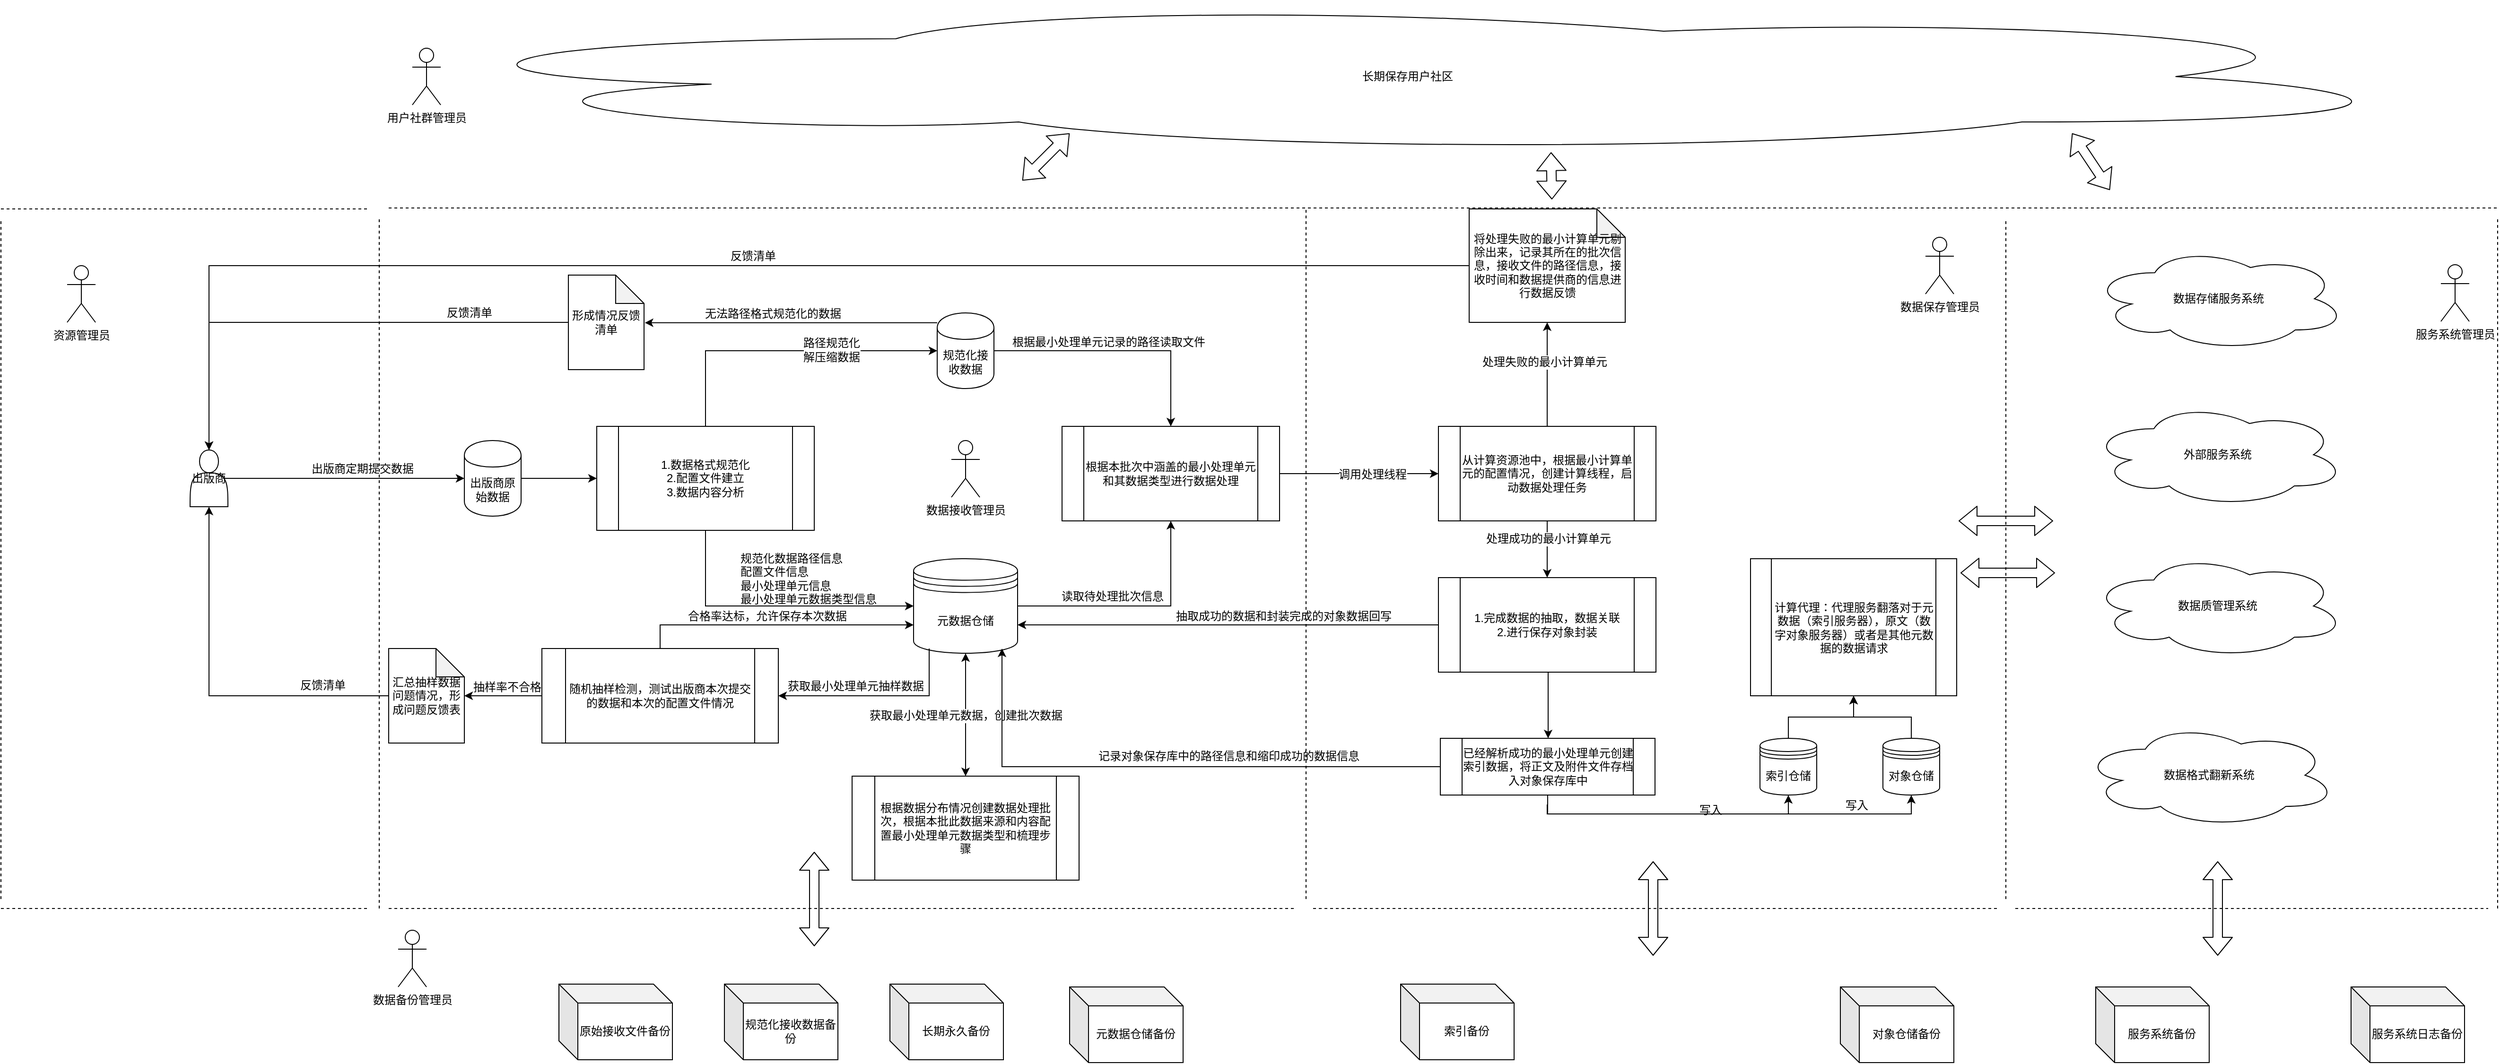 <mxfile version="10.5.9" type="github"><diagram name="Page-1" id="52a04d89-c75d-2922-d76d-85b35f80e030"><mxGraphModel dx="4186" dy="2001" grid="1" gridSize="10" guides="1" tooltips="1" connect="1" arrows="1" fold="1" page="1" pageScale="1" pageWidth="1100" pageHeight="850" background="#ffffff" math="0" shadow="0"><root><mxCell id="0"/><mxCell id="1" parent="0"/><mxCell id="r3f1JgpF-b6eBr92PvhH-5" value="" style="edgeStyle=orthogonalEdgeStyle;rounded=0;orthogonalLoop=1;jettySize=auto;html=1;entryX=0;entryY=0.5;entryDx=0;entryDy=0;exitX=1;exitY=0.5;exitDx=0;exitDy=0;" edge="1" parent="1" source="r3f1JgpF-b6eBr92PvhH-7" target="r3f1JgpF-b6eBr92PvhH-3"><mxGeometry relative="1" as="geometry"><mxPoint x="220" y="165" as="sourcePoint"/><mxPoint x="320" y="165" as="targetPoint"/></mxGeometry></mxCell><mxCell id="r3f1JgpF-b6eBr92PvhH-11" value="" style="edgeStyle=orthogonalEdgeStyle;rounded=0;orthogonalLoop=1;jettySize=auto;html=1;entryX=0;entryY=0.5;entryDx=0;entryDy=0;exitX=0.5;exitY=0;exitDx=0;exitDy=0;" edge="1" parent="1" source="r3f1JgpF-b6eBr92PvhH-3" target="r3f1JgpF-b6eBr92PvhH-6"><mxGeometry relative="1" as="geometry"><mxPoint x="465" y="30" as="targetPoint"/></mxGeometry></mxCell><mxCell id="r3f1JgpF-b6eBr92PvhH-19" value="路径规范化&lt;br&gt;解压缩数据&lt;br&gt;" style="text;html=1;resizable=0;points=[];align=center;verticalAlign=middle;labelBackgroundColor=#ffffff;" vertex="1" connectable="0" parent="r3f1JgpF-b6eBr92PvhH-11"><mxGeometry x="0.311" y="-1" relative="1" as="geometry"><mxPoint y="-2" as="offset"/></mxGeometry></mxCell><mxCell id="r3f1JgpF-b6eBr92PvhH-15" value="" style="edgeStyle=orthogonalEdgeStyle;rounded=0;orthogonalLoop=1;jettySize=auto;html=1;entryX=0;entryY=0.5;entryDx=0;entryDy=0;exitX=0.5;exitY=1;exitDx=0;exitDy=0;" edge="1" parent="1" source="r3f1JgpF-b6eBr92PvhH-3" target="r3f1JgpF-b6eBr92PvhH-9"><mxGeometry relative="1" as="geometry"><mxPoint x="465" y="300" as="targetPoint"/></mxGeometry></mxCell><mxCell id="r3f1JgpF-b6eBr92PvhH-3" value="1.数据格式规范化&lt;br&gt;2.配置文件建立&lt;br&gt;3.数据内容分析&lt;br&gt;" style="shape=process;whiteSpace=wrap;html=1;backgroundOutline=1;" vertex="1" parent="1"><mxGeometry x="350" y="110" width="230" height="110" as="geometry"/></mxCell><mxCell id="r3f1JgpF-b6eBr92PvhH-26" value="" style="edgeStyle=orthogonalEdgeStyle;rounded=0;orthogonalLoop=1;jettySize=auto;html=1;entryX=0.5;entryY=0;entryDx=0;entryDy=0;" edge="1" parent="1" source="r3f1JgpF-b6eBr92PvhH-6" target="r3f1JgpF-b6eBr92PvhH-24"><mxGeometry relative="1" as="geometry"><mxPoint x="850" y="30" as="targetPoint"/></mxGeometry></mxCell><mxCell id="r3f1JgpF-b6eBr92PvhH-27" value="根据最小处理单元记录的路径读取文件" style="text;html=1;resizable=0;points=[];align=center;verticalAlign=middle;labelBackgroundColor=#ffffff;" vertex="1" connectable="0" parent="r3f1JgpF-b6eBr92PvhH-26"><mxGeometry x="-0.095" y="-2" relative="1" as="geometry"><mxPoint y="-11" as="offset"/></mxGeometry></mxCell><mxCell id="r3f1JgpF-b6eBr92PvhH-136" value="" style="edgeStyle=orthogonalEdgeStyle;rounded=0;orthogonalLoop=1;jettySize=auto;html=1;entryX=1.01;entryY=0.504;entryDx=0;entryDy=0;entryPerimeter=0;" edge="1" parent="1" source="r3f1JgpF-b6eBr92PvhH-6" target="r3f1JgpF-b6eBr92PvhH-134"><mxGeometry relative="1" as="geometry"><mxPoint x="610" y="-30" as="targetPoint"/><Array as="points"><mxPoint x="510"/></Array></mxGeometry></mxCell><mxCell id="r3f1JgpF-b6eBr92PvhH-137" value="无法路径格式规范化的数据" style="text;html=1;resizable=0;points=[];align=center;verticalAlign=middle;labelBackgroundColor=#ffffff;" vertex="1" connectable="0" parent="r3f1JgpF-b6eBr92PvhH-136"><mxGeometry x="0.292" y="-25" relative="1" as="geometry"><mxPoint x="25" y="15" as="offset"/></mxGeometry></mxCell><mxCell id="r3f1JgpF-b6eBr92PvhH-6" value="规范化接收数据" style="shape=cylinder;whiteSpace=wrap;html=1;boundedLbl=1;backgroundOutline=1;" vertex="1" parent="1"><mxGeometry x="710" y="-10" width="60" height="80" as="geometry"/></mxCell><mxCell id="r3f1JgpF-b6eBr92PvhH-7" value="&lt;span&gt;出版商原始数据&lt;/span&gt;" style="shape=cylinder;whiteSpace=wrap;html=1;boundedLbl=1;backgroundOutline=1;" vertex="1" parent="1"><mxGeometry x="210" y="125" width="60" height="80" as="geometry"/></mxCell><mxCell id="r3f1JgpF-b6eBr92PvhH-29" value="" style="edgeStyle=orthogonalEdgeStyle;rounded=0;orthogonalLoop=1;jettySize=auto;html=1;entryX=0.5;entryY=1;entryDx=0;entryDy=0;" edge="1" parent="1" source="r3f1JgpF-b6eBr92PvhH-9" target="r3f1JgpF-b6eBr92PvhH-24"><mxGeometry relative="1" as="geometry"><mxPoint x="875" y="270" as="targetPoint"/></mxGeometry></mxCell><mxCell id="r3f1JgpF-b6eBr92PvhH-30" value="读取待处理批次信息" style="text;html=1;resizable=0;points=[];align=center;verticalAlign=middle;labelBackgroundColor=#ffffff;" vertex="1" connectable="0" parent="r3f1JgpF-b6eBr92PvhH-29"><mxGeometry x="-0.008" y="-3" relative="1" as="geometry"><mxPoint x="-25" y="-13" as="offset"/></mxGeometry></mxCell><mxCell id="r3f1JgpF-b6eBr92PvhH-9" value="元数据仓储" style="shape=datastore;whiteSpace=wrap;html=1;" vertex="1" parent="1"><mxGeometry x="685" y="250" width="110" height="100" as="geometry"/></mxCell><mxCell id="r3f1JgpF-b6eBr92PvhH-16" value="" style="endArrow=classic;html=1;entryX=0;entryY=0.5;entryDx=0;entryDy=0;exitX=0.9;exitY=0.5;exitDx=0;exitDy=0;exitPerimeter=0;" edge="1" parent="1" source="r3f1JgpF-b6eBr92PvhH-66" target="r3f1JgpF-b6eBr92PvhH-7"><mxGeometry width="50" height="50" relative="1" as="geometry"><mxPoint x="10" y="165" as="sourcePoint"/><mxPoint x="100" y="120" as="targetPoint"/></mxGeometry></mxCell><mxCell id="r3f1JgpF-b6eBr92PvhH-17" value="出版商定期提交数据" style="text;html=1;resizable=0;points=[];align=center;verticalAlign=middle;labelBackgroundColor=#ffffff;" vertex="1" connectable="0" parent="r3f1JgpF-b6eBr92PvhH-16"><mxGeometry x="0.373" y="-4" relative="1" as="geometry"><mxPoint x="-29" y="-14" as="offset"/></mxGeometry></mxCell><mxCell id="r3f1JgpF-b6eBr92PvhH-18" value="规范化数据路径信息&lt;br&gt;配置文件信息&lt;br&gt;最小处理单元信息&lt;br&gt;最小处理单元数据类型信息&lt;br&gt;" style="text;html=1;resizable=0;points=[];autosize=1;align=left;verticalAlign=top;spacingTop=-4;" vertex="1" parent="1"><mxGeometry x="500" y="240" width="160" height="60" as="geometry"/></mxCell><mxCell id="r3f1JgpF-b6eBr92PvhH-20" value="根据数据分布情况创建数据处理批次，根据本批此数据来源和内容配置最小处理单元数据类型和梳理步骤" style="shape=process;whiteSpace=wrap;html=1;backgroundOutline=1;" vertex="1" parent="1"><mxGeometry x="620" y="480" width="240" height="110" as="geometry"/></mxCell><mxCell id="r3f1JgpF-b6eBr92PvhH-22" value="" style="endArrow=classic;startArrow=classic;html=1;exitX=0.5;exitY=1;exitDx=0;exitDy=0;entryX=0.5;entryY=0;entryDx=0;entryDy=0;" edge="1" parent="1" source="r3f1JgpF-b6eBr92PvhH-9" target="r3f1JgpF-b6eBr92PvhH-20"><mxGeometry width="50" height="50" relative="1" as="geometry"><mxPoint x="840" y="290" as="sourcePoint"/><mxPoint x="890" y="240" as="targetPoint"/></mxGeometry></mxCell><mxCell id="r3f1JgpF-b6eBr92PvhH-23" value="获取最小处理单元数据，创建批次数据" style="text;html=1;resizable=0;points=[];align=center;verticalAlign=middle;labelBackgroundColor=#ffffff;" vertex="1" connectable="0" parent="r3f1JgpF-b6eBr92PvhH-22"><mxGeometry x="0.215" y="2" relative="1" as="geometry"><mxPoint x="-2" y="-13" as="offset"/></mxGeometry></mxCell><mxCell id="r3f1JgpF-b6eBr92PvhH-33" value="" style="edgeStyle=orthogonalEdgeStyle;rounded=0;orthogonalLoop=1;jettySize=auto;html=1;" edge="1" parent="1" source="r3f1JgpF-b6eBr92PvhH-24" target="r3f1JgpF-b6eBr92PvhH-32"><mxGeometry relative="1" as="geometry"/></mxCell><mxCell id="r3f1JgpF-b6eBr92PvhH-34" value="调用处理线程" style="text;html=1;resizable=0;points=[];align=center;verticalAlign=middle;labelBackgroundColor=#ffffff;" vertex="1" connectable="0" parent="r3f1JgpF-b6eBr92PvhH-33"><mxGeometry x="0.16" y="-1" relative="1" as="geometry"><mxPoint as="offset"/></mxGeometry></mxCell><mxCell id="r3f1JgpF-b6eBr92PvhH-24" value="根据本批次中涵盖的最小处理单元和其数据类型进行数据处理" style="shape=process;whiteSpace=wrap;html=1;backgroundOutline=1;" vertex="1" parent="1"><mxGeometry x="842" y="110" width="230" height="100" as="geometry"/></mxCell><mxCell id="r3f1JgpF-b6eBr92PvhH-40" value="" style="edgeStyle=orthogonalEdgeStyle;rounded=0;orthogonalLoop=1;jettySize=auto;html=1;entryX=0.5;entryY=1;entryDx=0;entryDy=0;entryPerimeter=0;" edge="1" parent="1" source="r3f1JgpF-b6eBr92PvhH-32" target="r3f1JgpF-b6eBr92PvhH-35"><mxGeometry relative="1" as="geometry"><mxPoint x="1355" y="30" as="targetPoint"/></mxGeometry></mxCell><mxCell id="r3f1JgpF-b6eBr92PvhH-41" value="处理失败的最小计算单元" style="text;html=1;resizable=0;points=[];align=center;verticalAlign=middle;labelBackgroundColor=#ffffff;" vertex="1" connectable="0" parent="r3f1JgpF-b6eBr92PvhH-40"><mxGeometry x="0.236" y="3" relative="1" as="geometry"><mxPoint as="offset"/></mxGeometry></mxCell><mxCell id="r3f1JgpF-b6eBr92PvhH-43" value="" style="edgeStyle=orthogonalEdgeStyle;rounded=0;orthogonalLoop=1;jettySize=auto;html=1;" edge="1" parent="1" source="r3f1JgpF-b6eBr92PvhH-32" target="r3f1JgpF-b6eBr92PvhH-42"><mxGeometry relative="1" as="geometry"/></mxCell><mxCell id="r3f1JgpF-b6eBr92PvhH-44" value="处理成功的最小计算单元" style="text;html=1;resizable=0;points=[];align=center;verticalAlign=middle;labelBackgroundColor=#ffffff;" vertex="1" connectable="0" parent="r3f1JgpF-b6eBr92PvhH-43"><mxGeometry x="-0.364" y="1" relative="1" as="geometry"><mxPoint as="offset"/></mxGeometry></mxCell><mxCell id="r3f1JgpF-b6eBr92PvhH-32" value="从计算资源池中，根据最小计算单元的配置情况，创建计算线程，启动数据处理任务" style="shape=process;whiteSpace=wrap;html=1;backgroundOutline=1;" vertex="1" parent="1"><mxGeometry x="1240" y="110" width="230" height="100" as="geometry"/></mxCell><mxCell id="r3f1JgpF-b6eBr92PvhH-47" value="" style="edgeStyle=orthogonalEdgeStyle;rounded=0;orthogonalLoop=1;jettySize=auto;html=1;" edge="1" parent="1" source="r3f1JgpF-b6eBr92PvhH-42"><mxGeometry relative="1" as="geometry"><mxPoint x="795" y="320" as="targetPoint"/></mxGeometry></mxCell><mxCell id="r3f1JgpF-b6eBr92PvhH-48" value="抽取成功的数据和封装完成的对象数据回写" style="text;html=1;resizable=0;points=[];align=center;verticalAlign=middle;labelBackgroundColor=#ffffff;" vertex="1" connectable="0" parent="r3f1JgpF-b6eBr92PvhH-47"><mxGeometry x="-0.402" y="-3" relative="1" as="geometry"><mxPoint x="-31" y="-6" as="offset"/></mxGeometry></mxCell><mxCell id="r3f1JgpF-b6eBr92PvhH-51" value="" style="edgeStyle=orthogonalEdgeStyle;rounded=0;orthogonalLoop=1;jettySize=auto;html=1;" edge="1" parent="1" source="r3f1JgpF-b6eBr92PvhH-42" target="r3f1JgpF-b6eBr92PvhH-50"><mxGeometry relative="1" as="geometry"><Array as="points"><mxPoint x="1356" y="390"/><mxPoint x="1356" y="390"/></Array></mxGeometry></mxCell><mxCell id="r3f1JgpF-b6eBr92PvhH-42" value="1.完成数据的抽取，数据关联&lt;br&gt;2.进行保存对象封装" style="shape=process;whiteSpace=wrap;html=1;backgroundOutline=1;" vertex="1" parent="1"><mxGeometry x="1240" y="270" width="230" height="100" as="geometry"/></mxCell><mxCell id="r3f1JgpF-b6eBr92PvhH-65" value="" style="edgeStyle=orthogonalEdgeStyle;rounded=0;orthogonalLoop=1;jettySize=auto;html=1;entryX=0.5;entryY=0;entryDx=0;entryDy=0;" edge="1" parent="1" source="r3f1JgpF-b6eBr92PvhH-35" target="r3f1JgpF-b6eBr92PvhH-66"><mxGeometry relative="1" as="geometry"><mxPoint x="50" y="-60" as="targetPoint"/></mxGeometry></mxCell><mxCell id="r3f1JgpF-b6eBr92PvhH-67" value="反馈清单" style="text;html=1;resizable=0;points=[];align=center;verticalAlign=middle;labelBackgroundColor=#ffffff;" vertex="1" connectable="0" parent="r3f1JgpF-b6eBr92PvhH-65"><mxGeometry x="-0.006" y="2" relative="1" as="geometry"><mxPoint x="1" y="-12" as="offset"/></mxGeometry></mxCell><mxCell id="r3f1JgpF-b6eBr92PvhH-35" value="将处理失败的最小计算单元剔除出来，记录其所在的批次信息，接收文件的路径信息，接收时间和数据提供商的信息进行数据反馈" style="shape=note;whiteSpace=wrap;html=1;backgroundOutline=1;darkOpacity=0.05;" vertex="1" parent="1"><mxGeometry x="1272.5" y="-120" width="165" height="120" as="geometry"/></mxCell><mxCell id="r3f1JgpF-b6eBr92PvhH-45" value="数据接收管理员" style="shape=umlActor;verticalLabelPosition=bottom;labelBackgroundColor=#ffffff;verticalAlign=top;html=1;outlineConnect=0;" vertex="1" parent="1"><mxGeometry x="725" y="125" width="30" height="60" as="geometry"/></mxCell><mxCell id="r3f1JgpF-b6eBr92PvhH-141" value="" style="edgeStyle=orthogonalEdgeStyle;rounded=0;orthogonalLoop=1;jettySize=auto;html=1;" edge="1" parent="1" source="r3f1JgpF-b6eBr92PvhH-49" target="r3f1JgpF-b6eBr92PvhH-119"><mxGeometry relative="1" as="geometry"/></mxCell><mxCell id="r3f1JgpF-b6eBr92PvhH-49" value="索引仓储" style="shape=datastore;whiteSpace=wrap;html=1;" vertex="1" parent="1"><mxGeometry x="1580" y="440" width="60" height="60" as="geometry"/></mxCell><mxCell id="r3f1JgpF-b6eBr92PvhH-53" value="" style="edgeStyle=orthogonalEdgeStyle;rounded=0;orthogonalLoop=1;jettySize=auto;html=1;entryX=0.85;entryY=0.95;entryDx=0;entryDy=0;entryPerimeter=0;" edge="1" parent="1" source="r3f1JgpF-b6eBr92PvhH-50" target="r3f1JgpF-b6eBr92PvhH-9"><mxGeometry relative="1" as="geometry"><mxPoint x="1161" y="470" as="targetPoint"/></mxGeometry></mxCell><mxCell id="r3f1JgpF-b6eBr92PvhH-54" value="记录对象保存库中的路径信息和缩印成功的数据信息" style="text;html=1;resizable=0;points=[];align=center;verticalAlign=middle;labelBackgroundColor=#ffffff;" vertex="1" connectable="0" parent="r3f1JgpF-b6eBr92PvhH-53"><mxGeometry x="-0.135" y="3" relative="1" as="geometry"><mxPoint x="30" y="-14" as="offset"/></mxGeometry></mxCell><mxCell id="r3f1JgpF-b6eBr92PvhH-57" value="" style="edgeStyle=orthogonalEdgeStyle;rounded=0;orthogonalLoop=1;jettySize=auto;html=1;entryX=0.5;entryY=1;entryDx=0;entryDy=0;exitX=0.5;exitY=1;exitDx=0;exitDy=0;" edge="1" parent="1" source="r3f1JgpF-b6eBr92PvhH-50" target="r3f1JgpF-b6eBr92PvhH-49"><mxGeometry relative="1" as="geometry"><mxPoint x="1354.5" y="580" as="targetPoint"/></mxGeometry></mxCell><mxCell id="r3f1JgpF-b6eBr92PvhH-59" value="" style="edgeStyle=orthogonalEdgeStyle;rounded=0;orthogonalLoop=1;jettySize=auto;html=1;entryX=0.5;entryY=1;entryDx=0;entryDy=0;" edge="1" parent="1" target="r3f1JgpF-b6eBr92PvhH-55"><mxGeometry relative="1" as="geometry"><mxPoint x="1355" y="510" as="sourcePoint"/><mxPoint x="1354.5" y="580" as="targetPoint"/><Array as="points"><mxPoint x="1355" y="520"/><mxPoint x="1740" y="520"/></Array></mxGeometry></mxCell><mxCell id="r3f1JgpF-b6eBr92PvhH-61" value="写入" style="text;html=1;resizable=0;points=[];align=center;verticalAlign=middle;labelBackgroundColor=#ffffff;" vertex="1" connectable="0" parent="r3f1JgpF-b6eBr92PvhH-59"><mxGeometry x="0.624" y="4" relative="1" as="geometry"><mxPoint y="-5" as="offset"/></mxGeometry></mxCell><mxCell id="r3f1JgpF-b6eBr92PvhH-50" value="已经解析成功的最小处理单元创建索引数据，将正文及附件文件存档入对象保存库中&lt;br&gt;" style="shape=process;whiteSpace=wrap;html=1;backgroundOutline=1;" vertex="1" parent="1"><mxGeometry x="1242" y="440" width="227" height="60" as="geometry"/></mxCell><mxCell id="r3f1JgpF-b6eBr92PvhH-142" value="" style="edgeStyle=orthogonalEdgeStyle;rounded=0;orthogonalLoop=1;jettySize=auto;html=1;" edge="1" parent="1" source="r3f1JgpF-b6eBr92PvhH-55" target="r3f1JgpF-b6eBr92PvhH-119"><mxGeometry relative="1" as="geometry"/></mxCell><mxCell id="r3f1JgpF-b6eBr92PvhH-55" value="对象仓储" style="shape=datastore;whiteSpace=wrap;html=1;" vertex="1" parent="1"><mxGeometry x="1710" y="440" width="60" height="60" as="geometry"/></mxCell><mxCell id="r3f1JgpF-b6eBr92PvhH-60" value="写入" style="text;html=1;resizable=0;points=[];autosize=1;align=left;verticalAlign=top;spacingTop=-4;" vertex="1" parent="1"><mxGeometry x="1514" y="506" width="40" height="20" as="geometry"/></mxCell><mxCell id="r3f1JgpF-b6eBr92PvhH-62" value="" style="endArrow=none;dashed=1;html=1;" edge="1" parent="1"><mxGeometry width="50" height="50" relative="1" as="geometry"><mxPoint x="1100" y="610" as="sourcePoint"/><mxPoint x="1100" y="-120" as="targetPoint"/></mxGeometry></mxCell><mxCell id="r3f1JgpF-b6eBr92PvhH-63" value="" style="endArrow=none;dashed=1;html=1;" edge="1" parent="1"><mxGeometry width="50" height="50" relative="1" as="geometry"><mxPoint x="1840" y="610" as="sourcePoint"/><mxPoint x="1840" y="-110" as="targetPoint"/></mxGeometry></mxCell><mxCell id="r3f1JgpF-b6eBr92PvhH-66" value="出版商" style="shape=actor;whiteSpace=wrap;html=1;" vertex="1" parent="1"><mxGeometry x="-80" y="135" width="40" height="60" as="geometry"/></mxCell><mxCell id="r3f1JgpF-b6eBr92PvhH-68" value="" style="endArrow=none;dashed=1;html=1;" edge="1" parent="1"><mxGeometry width="50" height="50" relative="1" as="geometry"><mxPoint x="120" y="620" as="sourcePoint"/><mxPoint x="120" y="-110" as="targetPoint"/></mxGeometry></mxCell><mxCell id="r3f1JgpF-b6eBr92PvhH-69" value="资源管理员" style="shape=umlActor;verticalLabelPosition=bottom;labelBackgroundColor=#ffffff;verticalAlign=top;html=1;outlineConnect=0;" vertex="1" parent="1"><mxGeometry x="-210" y="-60" width="30" height="60" as="geometry"/></mxCell><mxCell id="r3f1JgpF-b6eBr92PvhH-70" value="数据保存管理员" style="shape=umlActor;verticalLabelPosition=bottom;labelBackgroundColor=#ffffff;verticalAlign=top;html=1;outlineConnect=0;" vertex="1" parent="1"><mxGeometry x="1755" y="-90" width="30" height="60" as="geometry"/></mxCell><mxCell id="r3f1JgpF-b6eBr92PvhH-71" value="" style="endArrow=none;dashed=1;html=1;" edge="1" parent="1"><mxGeometry width="50" height="50" relative="1" as="geometry"><mxPoint x="130" y="620" as="sourcePoint"/><mxPoint x="1090" y="620" as="targetPoint"/></mxGeometry></mxCell><mxCell id="r3f1JgpF-b6eBr92PvhH-72" value="" style="endArrow=none;dashed=1;html=1;" edge="1" parent="1"><mxGeometry width="50" height="50" relative="1" as="geometry"><mxPoint x="1107.5" y="620" as="sourcePoint"/><mxPoint x="1832.5" y="620" as="targetPoint"/></mxGeometry></mxCell><mxCell id="r3f1JgpF-b6eBr92PvhH-73" value="数据备份管理员" style="shape=umlActor;verticalLabelPosition=bottom;labelBackgroundColor=#ffffff;verticalAlign=top;html=1;outlineConnect=0;" vertex="1" parent="1"><mxGeometry x="140" y="643" width="30" height="60" as="geometry"/></mxCell><mxCell id="r3f1JgpF-b6eBr92PvhH-74" value="原始接收文件备份" style="shape=cube;whiteSpace=wrap;html=1;boundedLbl=1;backgroundOutline=1;darkOpacity=0.05;darkOpacity2=0.1;" vertex="1" parent="1"><mxGeometry x="310" y="700" width="120" height="80" as="geometry"/></mxCell><mxCell id="r3f1JgpF-b6eBr92PvhH-75" value="规范化接收数据备份" style="shape=cube;whiteSpace=wrap;html=1;boundedLbl=1;backgroundOutline=1;darkOpacity=0.05;darkOpacity2=0.1;" vertex="1" parent="1"><mxGeometry x="485" y="700" width="120" height="80" as="geometry"/></mxCell><mxCell id="r3f1JgpF-b6eBr92PvhH-76" value="长期永久备份" style="shape=cube;whiteSpace=wrap;html=1;boundedLbl=1;backgroundOutline=1;darkOpacity=0.05;darkOpacity2=0.1;" vertex="1" parent="1"><mxGeometry x="660" y="700" width="120" height="80" as="geometry"/></mxCell><mxCell id="r3f1JgpF-b6eBr92PvhH-78" value="元数据仓储备份" style="shape=cube;whiteSpace=wrap;html=1;boundedLbl=1;backgroundOutline=1;darkOpacity=0.05;darkOpacity2=0.1;" vertex="1" parent="1"><mxGeometry x="850" y="703" width="120" height="80" as="geometry"/></mxCell><mxCell id="r3f1JgpF-b6eBr92PvhH-82" value="索引备份" style="shape=cube;whiteSpace=wrap;html=1;boundedLbl=1;backgroundOutline=1;darkOpacity=0.05;darkOpacity2=0.1;" vertex="1" parent="1"><mxGeometry x="1200" y="700" width="120" height="80" as="geometry"/></mxCell><mxCell id="r3f1JgpF-b6eBr92PvhH-83" value="对象仓储备份" style="shape=cube;whiteSpace=wrap;html=1;boundedLbl=1;backgroundOutline=1;darkOpacity=0.05;darkOpacity2=0.1;" vertex="1" parent="1"><mxGeometry x="1665" y="703" width="120" height="80" as="geometry"/></mxCell><mxCell id="r3f1JgpF-b6eBr92PvhH-84" value="数据存储服务系统" style="ellipse;shape=cloud;whiteSpace=wrap;html=1;" vertex="1" parent="1"><mxGeometry x="1930" y="-80" width="270" height="110" as="geometry"/></mxCell><mxCell id="r3f1JgpF-b6eBr92PvhH-85" value="" style="endArrow=none;dashed=1;html=1;" edge="1" parent="1"><mxGeometry width="50" height="50" relative="1" as="geometry"><mxPoint x="2360" y="620" as="sourcePoint"/><mxPoint x="2360" y="-110" as="targetPoint"/></mxGeometry></mxCell><mxCell id="r3f1JgpF-b6eBr92PvhH-86" value="" style="endArrow=none;dashed=1;html=1;" edge="1" parent="1"><mxGeometry width="50" height="50" relative="1" as="geometry"><mxPoint x="1850" y="620" as="sourcePoint"/><mxPoint x="2350" y="620" as="targetPoint"/></mxGeometry></mxCell><mxCell id="r3f1JgpF-b6eBr92PvhH-87" value="外部服务系统" style="ellipse;shape=cloud;whiteSpace=wrap;html=1;" vertex="1" parent="1"><mxGeometry x="1929" y="85" width="270" height="110" as="geometry"/></mxCell><mxCell id="r3f1JgpF-b6eBr92PvhH-88" value="数据质管理系统" style="ellipse;shape=cloud;whiteSpace=wrap;html=1;" vertex="1" parent="1"><mxGeometry x="1929" y="245" width="270" height="110" as="geometry"/></mxCell><mxCell id="r3f1JgpF-b6eBr92PvhH-89" value="数据格式翻新系统" style="ellipse;shape=cloud;whiteSpace=wrap;html=1;" vertex="1" parent="1"><mxGeometry x="1920" y="424" width="270" height="110" as="geometry"/></mxCell><mxCell id="r3f1JgpF-b6eBr92PvhH-90" value="服务系统管理员" style="shape=umlActor;verticalLabelPosition=bottom;labelBackgroundColor=#ffffff;verticalAlign=top;html=1;outlineConnect=0;" vertex="1" parent="1"><mxGeometry x="2300" y="-61" width="30" height="60" as="geometry"/></mxCell><mxCell id="r3f1JgpF-b6eBr92PvhH-91" value="服务系统备份" style="shape=cube;whiteSpace=wrap;html=1;boundedLbl=1;backgroundOutline=1;darkOpacity=0.05;darkOpacity2=0.1;" vertex="1" parent="1"><mxGeometry x="1935" y="703" width="120" height="80" as="geometry"/></mxCell><mxCell id="r3f1JgpF-b6eBr92PvhH-92" value="服务系统日志备份" style="shape=cube;whiteSpace=wrap;html=1;boundedLbl=1;backgroundOutline=1;darkOpacity=0.05;darkOpacity2=0.1;" vertex="1" parent="1"><mxGeometry x="2205" y="703" width="120" height="80" as="geometry"/></mxCell><mxCell id="r3f1JgpF-b6eBr92PvhH-93" value="" style="shape=flexArrow;endArrow=classic;startArrow=classic;html=1;" edge="1" parent="1"><mxGeometry width="50" height="50" relative="1" as="geometry"><mxPoint x="580" y="660" as="sourcePoint"/><mxPoint x="580" y="560" as="targetPoint"/></mxGeometry></mxCell><mxCell id="r3f1JgpF-b6eBr92PvhH-94" value="" style="shape=flexArrow;endArrow=classic;startArrow=classic;html=1;" edge="1" parent="1"><mxGeometry width="50" height="50" relative="1" as="geometry"><mxPoint x="1467" y="670" as="sourcePoint"/><mxPoint x="1467" y="570" as="targetPoint"/></mxGeometry></mxCell><mxCell id="r3f1JgpF-b6eBr92PvhH-95" value="" style="shape=flexArrow;endArrow=classic;startArrow=classic;html=1;" edge="1" parent="1"><mxGeometry width="50" height="50" relative="1" as="geometry"><mxPoint x="2064" y="670" as="sourcePoint"/><mxPoint x="2064" y="570" as="targetPoint"/></mxGeometry></mxCell><mxCell id="r3f1JgpF-b6eBr92PvhH-96" value="" style="endArrow=none;dashed=1;html=1;" edge="1" parent="1"><mxGeometry width="50" height="50" relative="1" as="geometry"><mxPoint x="130" y="-121" as="sourcePoint"/><mxPoint x="2360" y="-121" as="targetPoint"/></mxGeometry></mxCell><mxCell id="r3f1JgpF-b6eBr92PvhH-108" value="长期保存用户社区" style="ellipse;shape=cloud;whiteSpace=wrap;html=1;" vertex="1" parent="1"><mxGeometry x="125" y="-340" width="2165" height="160" as="geometry"/></mxCell><mxCell id="r3f1JgpF-b6eBr92PvhH-109" value="" style="shape=flexArrow;endArrow=classic;startArrow=classic;html=1;" edge="1" parent="1"><mxGeometry width="50" height="50" relative="1" as="geometry"><mxPoint x="800" y="-150" as="sourcePoint"/><mxPoint x="850" y="-200" as="targetPoint"/></mxGeometry></mxCell><mxCell id="r3f1JgpF-b6eBr92PvhH-110" value="" style="shape=flexArrow;endArrow=classic;startArrow=classic;html=1;entryX=0.57;entryY=1;entryDx=0;entryDy=0;entryPerimeter=0;" edge="1" parent="1" target="r3f1JgpF-b6eBr92PvhH-108"><mxGeometry width="50" height="50" relative="1" as="geometry"><mxPoint x="1360" y="-130" as="sourcePoint"/><mxPoint x="1410" y="-180" as="targetPoint"/></mxGeometry></mxCell><mxCell id="r3f1JgpF-b6eBr92PvhH-112" value="" style="shape=flexArrow;endArrow=classic;startArrow=classic;html=1;" edge="1" parent="1"><mxGeometry width="50" height="50" relative="1" as="geometry"><mxPoint x="1950" y="-140" as="sourcePoint"/><mxPoint x="1910" y="-200" as="targetPoint"/></mxGeometry></mxCell><mxCell id="r3f1JgpF-b6eBr92PvhH-113" value="用户社群管理员" style="shape=umlActor;verticalLabelPosition=bottom;labelBackgroundColor=#ffffff;verticalAlign=top;html=1;outlineConnect=0;" vertex="1" parent="1"><mxGeometry x="155" y="-290" width="30" height="60" as="geometry"/></mxCell><mxCell id="r3f1JgpF-b6eBr92PvhH-114" value="" style="shape=flexArrow;endArrow=classic;startArrow=classic;html=1;" edge="1" parent="1"><mxGeometry width="50" height="50" relative="1" as="geometry"><mxPoint x="1790" y="210" as="sourcePoint"/><mxPoint x="1890" y="210" as="targetPoint"/></mxGeometry></mxCell><mxCell id="r3f1JgpF-b6eBr92PvhH-115" value="" style="shape=flexArrow;endArrow=classic;startArrow=classic;html=1;" edge="1" parent="1"><mxGeometry width="50" height="50" relative="1" as="geometry"><mxPoint x="1792" y="265" as="sourcePoint"/><mxPoint x="1892" y="265" as="targetPoint"/></mxGeometry></mxCell><mxCell id="r3f1JgpF-b6eBr92PvhH-119" value="计算代理：代理服务翻落对于元数据（索引服务器），原文（数字对象服务器）或者是其他元数据的数据请求" style="shape=process;whiteSpace=wrap;html=1;backgroundOutline=1;" vertex="1" parent="1"><mxGeometry x="1570" y="250" width="218" height="145" as="geometry"/></mxCell><mxCell id="r3f1JgpF-b6eBr92PvhH-122" value="" style="edgeStyle=orthogonalEdgeStyle;rounded=0;orthogonalLoop=1;jettySize=auto;html=1;exitX=0.15;exitY=0.95;exitDx=0;exitDy=0;entryX=1;entryY=0.5;entryDx=0;entryDy=0;exitPerimeter=0;" edge="1" parent="1" source="r3f1JgpF-b6eBr92PvhH-9" target="r3f1JgpF-b6eBr92PvhH-120"><mxGeometry relative="1" as="geometry"><mxPoint x="640" y="370.0" as="targetPoint"/><Array as="points"><mxPoint x="702" y="395"/></Array></mxGeometry></mxCell><mxCell id="r3f1JgpF-b6eBr92PvhH-125" value="" style="edgeStyle=orthogonalEdgeStyle;rounded=0;orthogonalLoop=1;jettySize=auto;html=1;entryX=0;entryY=0.7;entryDx=0;entryDy=0;exitX=0.5;exitY=0;exitDx=0;exitDy=0;" edge="1" parent="1" source="r3f1JgpF-b6eBr92PvhH-120" target="r3f1JgpF-b6eBr92PvhH-9"><mxGeometry relative="1" as="geometry"><mxPoint x="417" y="300" as="targetPoint"/><Array as="points"><mxPoint x="417" y="320"/></Array></mxGeometry></mxCell><mxCell id="r3f1JgpF-b6eBr92PvhH-126" value="合格率达标，允许保存本次数据" style="text;html=1;resizable=0;points=[];align=center;verticalAlign=middle;labelBackgroundColor=#ffffff;" vertex="1" connectable="0" parent="r3f1JgpF-b6eBr92PvhH-125"><mxGeometry x="0.575" y="-1" relative="1" as="geometry"><mxPoint x="-93" y="-10" as="offset"/></mxGeometry></mxCell><mxCell id="r3f1JgpF-b6eBr92PvhH-128" value="" style="edgeStyle=orthogonalEdgeStyle;rounded=0;orthogonalLoop=1;jettySize=auto;html=1;" edge="1" parent="1" source="r3f1JgpF-b6eBr92PvhH-120" target="r3f1JgpF-b6eBr92PvhH-129"><mxGeometry relative="1" as="geometry"><mxPoint x="212" y="395" as="targetPoint"/></mxGeometry></mxCell><mxCell id="r3f1JgpF-b6eBr92PvhH-130" value="抽样率不合格" style="text;html=1;resizable=0;points=[];align=center;verticalAlign=middle;labelBackgroundColor=#ffffff;" vertex="1" connectable="0" parent="r3f1JgpF-b6eBr92PvhH-128"><mxGeometry x="-0.276" y="-1" relative="1" as="geometry"><mxPoint x="-7.5" y="-8" as="offset"/></mxGeometry></mxCell><mxCell id="r3f1JgpF-b6eBr92PvhH-120" value="随机抽样检测，测试出版商本次提交的数据和本次的配置文件情况" style="shape=process;whiteSpace=wrap;html=1;backgroundOutline=1;" vertex="1" parent="1"><mxGeometry x="292" y="345" width="250" height="100" as="geometry"/></mxCell><mxCell id="r3f1JgpF-b6eBr92PvhH-123" value="获取最小处理单元抽样数据" style="text;html=1;resizable=0;points=[];autosize=1;align=left;verticalAlign=top;spacingTop=-4;" vertex="1" parent="1"><mxGeometry x="550" y="375" width="160" height="20" as="geometry"/></mxCell><mxCell id="r3f1JgpF-b6eBr92PvhH-132" value="" style="edgeStyle=orthogonalEdgeStyle;rounded=0;orthogonalLoop=1;jettySize=auto;html=1;entryX=0.5;entryY=1;entryDx=0;entryDy=0;" edge="1" parent="1" source="r3f1JgpF-b6eBr92PvhH-129" target="r3f1JgpF-b6eBr92PvhH-66"><mxGeometry relative="1" as="geometry"><mxPoint x="50" y="395" as="targetPoint"/></mxGeometry></mxCell><mxCell id="r3f1JgpF-b6eBr92PvhH-133" value="反馈清单" style="text;html=1;resizable=0;points=[];align=center;verticalAlign=middle;labelBackgroundColor=#ffffff;" vertex="1" connectable="0" parent="r3f1JgpF-b6eBr92PvhH-132"><mxGeometry x="-0.682" y="-1" relative="1" as="geometry"><mxPoint x="-8" y="-10" as="offset"/></mxGeometry></mxCell><mxCell id="r3f1JgpF-b6eBr92PvhH-129" value="汇总抽样数据问题情况，形成问题反馈表" style="shape=note;whiteSpace=wrap;html=1;backgroundOutline=1;darkOpacity=0.05;" vertex="1" parent="1"><mxGeometry x="130" y="345" width="80" height="100" as="geometry"/></mxCell><mxCell id="r3f1JgpF-b6eBr92PvhH-139" value="" style="edgeStyle=orthogonalEdgeStyle;rounded=0;orthogonalLoop=1;jettySize=auto;html=1;entryX=0.5;entryY=0;entryDx=0;entryDy=0;" edge="1" parent="1" source="r3f1JgpF-b6eBr92PvhH-134" target="r3f1JgpF-b6eBr92PvhH-66"><mxGeometry relative="1" as="geometry"><mxPoint x="240" as="targetPoint"/></mxGeometry></mxCell><mxCell id="r3f1JgpF-b6eBr92PvhH-140" value="反馈清单" style="text;html=1;resizable=0;points=[];align=center;verticalAlign=middle;labelBackgroundColor=#ffffff;" vertex="1" connectable="0" parent="r3f1JgpF-b6eBr92PvhH-139"><mxGeometry x="-0.724" y="2" relative="1" as="geometry"><mxPoint x="-34" y="-12" as="offset"/></mxGeometry></mxCell><mxCell id="r3f1JgpF-b6eBr92PvhH-134" value="形成情况反馈清单" style="shape=note;whiteSpace=wrap;html=1;backgroundOutline=1;darkOpacity=0.05;" vertex="1" parent="1"><mxGeometry x="320" y="-50" width="80" height="100" as="geometry"/></mxCell><mxCell id="r3f1JgpF-b6eBr92PvhH-143" value="" style="endArrow=none;dashed=1;html=1;" edge="1" parent="1"><mxGeometry width="50" height="50" relative="1" as="geometry"><mxPoint x="-280" y="-120" as="sourcePoint"/><mxPoint x="110" y="-120" as="targetPoint"/></mxGeometry></mxCell><mxCell id="r3f1JgpF-b6eBr92PvhH-144" value="" style="endArrow=none;dashed=1;html=1;" edge="1" parent="1"><mxGeometry width="50" height="50" relative="1" as="geometry"><mxPoint x="-280" y="620" as="sourcePoint"/><mxPoint x="110" y="620" as="targetPoint"/></mxGeometry></mxCell><mxCell id="r3f1JgpF-b6eBr92PvhH-145" value="" style="endArrow=none;dashed=1;html=1;" edge="1" parent="1"><mxGeometry width="50" height="50" relative="1" as="geometry"><mxPoint x="-280" y="610" as="sourcePoint"/><mxPoint x="-280" y="-110" as="targetPoint"/></mxGeometry></mxCell></root></mxGraphModel></diagram></mxfile>